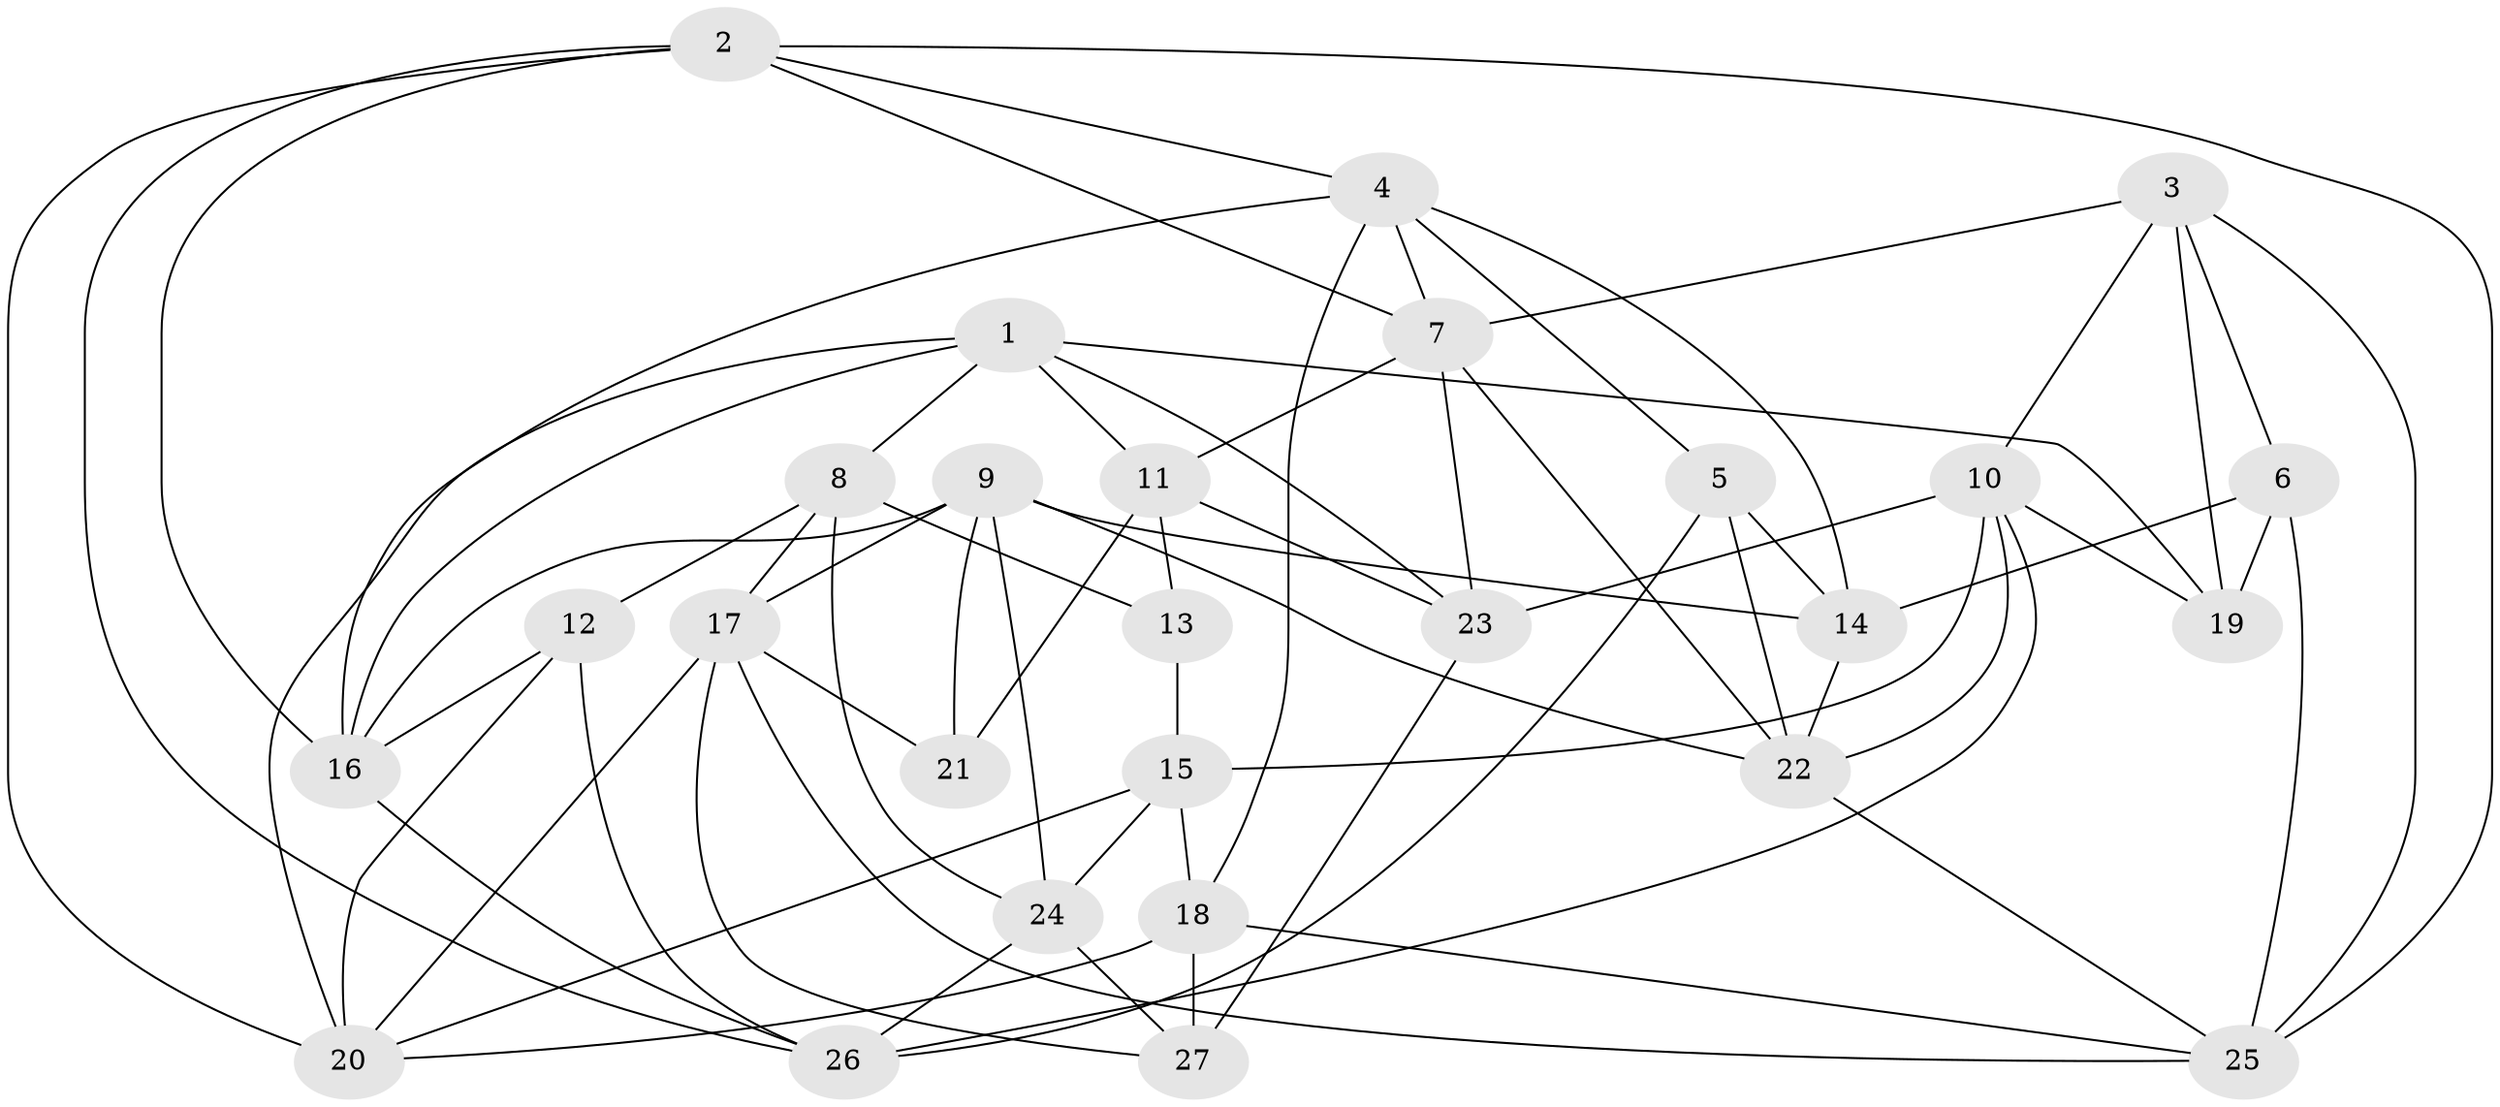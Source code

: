 // original degree distribution, {4: 1.0}
// Generated by graph-tools (version 1.1) at 2025/03/03/09/25 03:03:01]
// undirected, 27 vertices, 69 edges
graph export_dot {
graph [start="1"]
  node [color=gray90,style=filled];
  1;
  2;
  3;
  4;
  5;
  6;
  7;
  8;
  9;
  10;
  11;
  12;
  13;
  14;
  15;
  16;
  17;
  18;
  19;
  20;
  21;
  22;
  23;
  24;
  25;
  26;
  27;
  1 -- 8 [weight=1.0];
  1 -- 11 [weight=1.0];
  1 -- 16 [weight=1.0];
  1 -- 19 [weight=1.0];
  1 -- 20 [weight=1.0];
  1 -- 23 [weight=1.0];
  2 -- 4 [weight=1.0];
  2 -- 7 [weight=1.0];
  2 -- 16 [weight=1.0];
  2 -- 20 [weight=1.0];
  2 -- 25 [weight=1.0];
  2 -- 26 [weight=1.0];
  3 -- 6 [weight=1.0];
  3 -- 7 [weight=1.0];
  3 -- 10 [weight=1.0];
  3 -- 19 [weight=2.0];
  3 -- 25 [weight=1.0];
  4 -- 5 [weight=1.0];
  4 -- 7 [weight=1.0];
  4 -- 14 [weight=1.0];
  4 -- 16 [weight=1.0];
  4 -- 18 [weight=1.0];
  5 -- 14 [weight=1.0];
  5 -- 22 [weight=1.0];
  5 -- 26 [weight=1.0];
  6 -- 14 [weight=2.0];
  6 -- 19 [weight=2.0];
  6 -- 25 [weight=1.0];
  7 -- 11 [weight=1.0];
  7 -- 22 [weight=1.0];
  7 -- 23 [weight=1.0];
  8 -- 12 [weight=1.0];
  8 -- 13 [weight=2.0];
  8 -- 17 [weight=1.0];
  8 -- 24 [weight=1.0];
  9 -- 14 [weight=1.0];
  9 -- 16 [weight=1.0];
  9 -- 17 [weight=1.0];
  9 -- 21 [weight=1.0];
  9 -- 22 [weight=1.0];
  9 -- 24 [weight=1.0];
  10 -- 15 [weight=1.0];
  10 -- 19 [weight=1.0];
  10 -- 22 [weight=1.0];
  10 -- 23 [weight=1.0];
  10 -- 26 [weight=1.0];
  11 -- 13 [weight=1.0];
  11 -- 21 [weight=2.0];
  11 -- 23 [weight=1.0];
  12 -- 16 [weight=1.0];
  12 -- 20 [weight=1.0];
  12 -- 26 [weight=1.0];
  13 -- 15 [weight=1.0];
  14 -- 22 [weight=1.0];
  15 -- 18 [weight=2.0];
  15 -- 20 [weight=1.0];
  15 -- 24 [weight=1.0];
  16 -- 26 [weight=1.0];
  17 -- 20 [weight=1.0];
  17 -- 21 [weight=1.0];
  17 -- 25 [weight=1.0];
  17 -- 27 [weight=1.0];
  18 -- 20 [weight=1.0];
  18 -- 25 [weight=1.0];
  18 -- 27 [weight=1.0];
  22 -- 25 [weight=1.0];
  23 -- 27 [weight=2.0];
  24 -- 26 [weight=1.0];
  24 -- 27 [weight=2.0];
}
